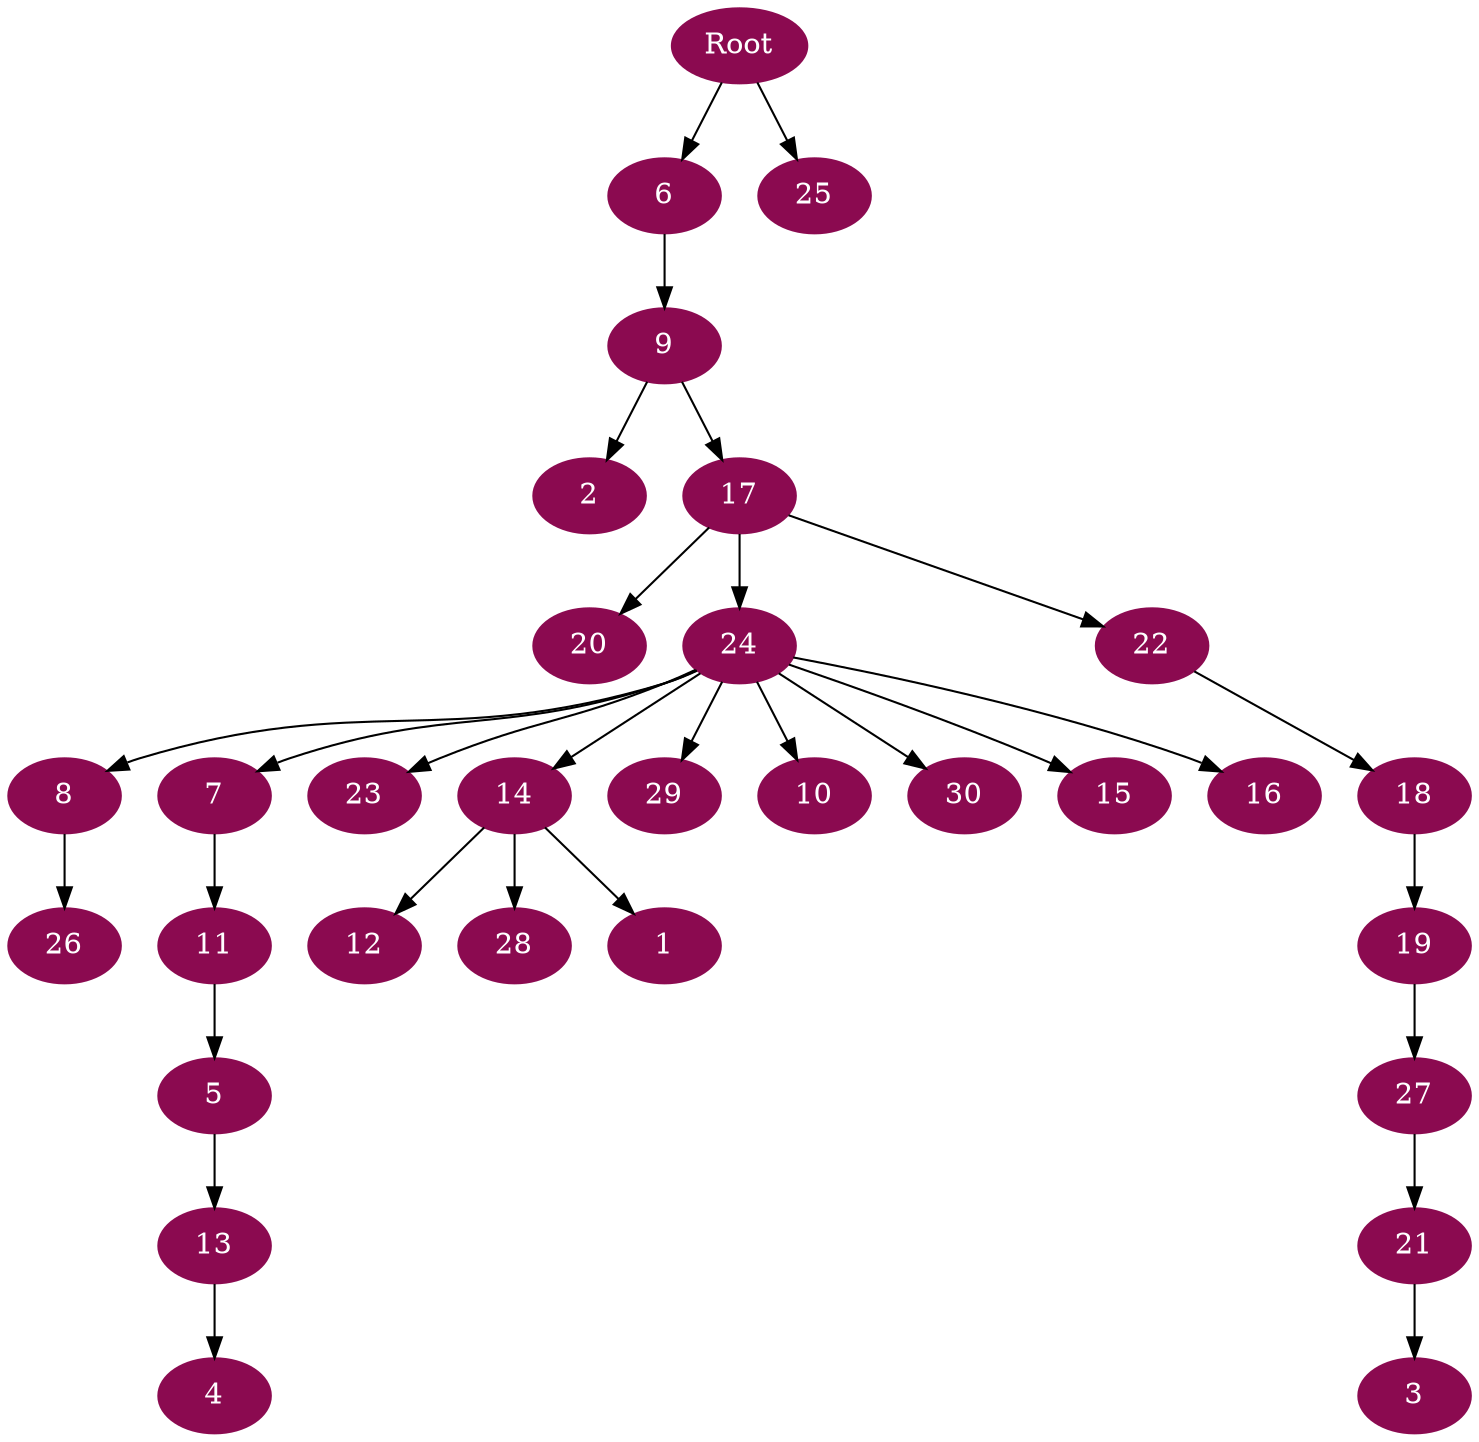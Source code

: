 digraph G {
node [color=deeppink4, style=filled, fontcolor=white];
Root -> 6;
6 -> 9;
9 -> 2;
9 -> 17;
17 -> 20;
17 -> 24;
24 -> 8;
8 -> 26;
24 -> 7;
7 -> 11;
11 -> 5;
5 -> 13;
13 -> 4;
24 -> 23;
24 -> 14;
14 -> 12;
14 -> 28;
14 -> 1;
24 -> 29;
24 -> 10;
24 -> 30;
24 -> 15;
24 -> 16;
17 -> 22;
22 -> 18;
18 -> 19;
19 -> 27;
27 -> 21;
21 -> 3;
Root -> 25;
}
